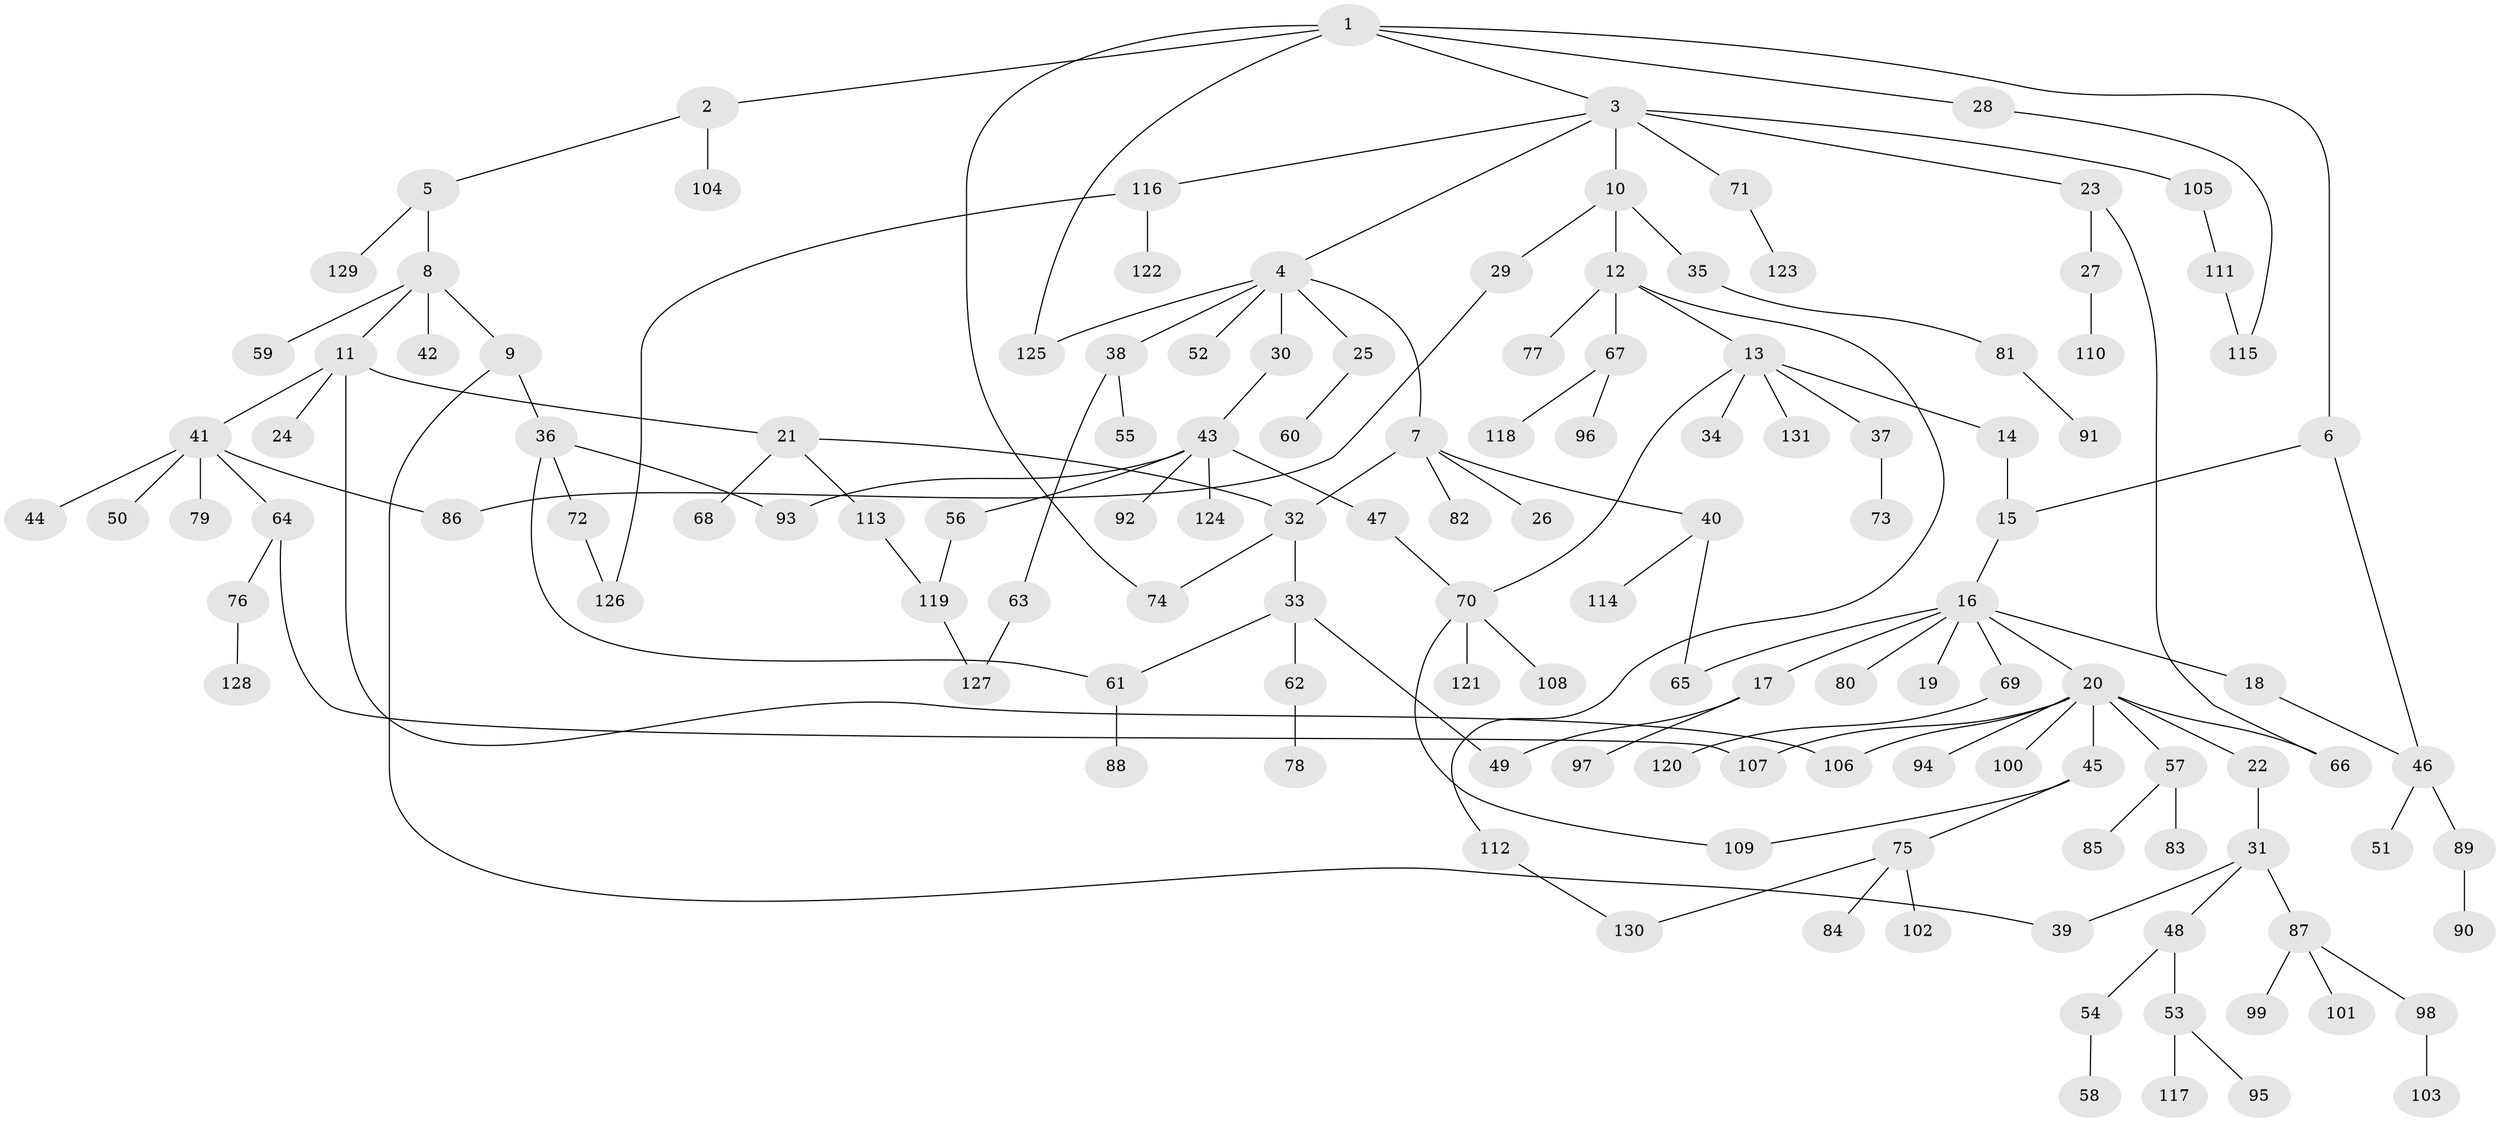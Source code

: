 // coarse degree distribution, {11: 0.01282051282051282, 2: 0.358974358974359, 1: 0.47435897435897434, 4: 0.038461538461538464, 5: 0.038461538461538464, 9: 0.01282051282051282, 6: 0.01282051282051282, 18: 0.01282051282051282, 3: 0.02564102564102564, 12: 0.01282051282051282}
// Generated by graph-tools (version 1.1) at 2025/46/03/04/25 21:46:19]
// undirected, 131 vertices, 151 edges
graph export_dot {
graph [start="1"]
  node [color=gray90,style=filled];
  1;
  2;
  3;
  4;
  5;
  6;
  7;
  8;
  9;
  10;
  11;
  12;
  13;
  14;
  15;
  16;
  17;
  18;
  19;
  20;
  21;
  22;
  23;
  24;
  25;
  26;
  27;
  28;
  29;
  30;
  31;
  32;
  33;
  34;
  35;
  36;
  37;
  38;
  39;
  40;
  41;
  42;
  43;
  44;
  45;
  46;
  47;
  48;
  49;
  50;
  51;
  52;
  53;
  54;
  55;
  56;
  57;
  58;
  59;
  60;
  61;
  62;
  63;
  64;
  65;
  66;
  67;
  68;
  69;
  70;
  71;
  72;
  73;
  74;
  75;
  76;
  77;
  78;
  79;
  80;
  81;
  82;
  83;
  84;
  85;
  86;
  87;
  88;
  89;
  90;
  91;
  92;
  93;
  94;
  95;
  96;
  97;
  98;
  99;
  100;
  101;
  102;
  103;
  104;
  105;
  106;
  107;
  108;
  109;
  110;
  111;
  112;
  113;
  114;
  115;
  116;
  117;
  118;
  119;
  120;
  121;
  122;
  123;
  124;
  125;
  126;
  127;
  128;
  129;
  130;
  131;
  1 -- 2;
  1 -- 3;
  1 -- 6;
  1 -- 28;
  1 -- 125;
  1 -- 74;
  2 -- 5;
  2 -- 104;
  3 -- 4;
  3 -- 10;
  3 -- 23;
  3 -- 71;
  3 -- 105;
  3 -- 116;
  4 -- 7;
  4 -- 25;
  4 -- 30;
  4 -- 38;
  4 -- 52;
  4 -- 125;
  5 -- 8;
  5 -- 129;
  6 -- 46;
  6 -- 15;
  7 -- 26;
  7 -- 32;
  7 -- 40;
  7 -- 82;
  8 -- 9;
  8 -- 11;
  8 -- 42;
  8 -- 59;
  9 -- 36;
  9 -- 39;
  10 -- 12;
  10 -- 29;
  10 -- 35;
  11 -- 21;
  11 -- 24;
  11 -- 41;
  11 -- 106;
  12 -- 13;
  12 -- 67;
  12 -- 77;
  12 -- 112;
  13 -- 14;
  13 -- 34;
  13 -- 37;
  13 -- 70;
  13 -- 131;
  14 -- 15;
  15 -- 16;
  16 -- 17;
  16 -- 18;
  16 -- 19;
  16 -- 20;
  16 -- 69;
  16 -- 80;
  16 -- 65;
  17 -- 49;
  17 -- 97;
  18 -- 46;
  20 -- 22;
  20 -- 45;
  20 -- 57;
  20 -- 66;
  20 -- 94;
  20 -- 100;
  20 -- 106;
  20 -- 107;
  21 -- 68;
  21 -- 113;
  21 -- 32;
  22 -- 31;
  23 -- 27;
  23 -- 66;
  25 -- 60;
  27 -- 110;
  28 -- 115;
  29 -- 86;
  30 -- 43;
  31 -- 39;
  31 -- 48;
  31 -- 87;
  32 -- 33;
  32 -- 74;
  33 -- 61;
  33 -- 62;
  33 -- 49;
  35 -- 81;
  36 -- 72;
  36 -- 93;
  36 -- 61;
  37 -- 73;
  38 -- 55;
  38 -- 63;
  40 -- 65;
  40 -- 114;
  41 -- 44;
  41 -- 50;
  41 -- 64;
  41 -- 79;
  41 -- 86;
  43 -- 47;
  43 -- 56;
  43 -- 92;
  43 -- 93;
  43 -- 124;
  45 -- 75;
  45 -- 109;
  46 -- 51;
  46 -- 89;
  47 -- 70;
  48 -- 53;
  48 -- 54;
  53 -- 95;
  53 -- 117;
  54 -- 58;
  56 -- 119;
  57 -- 83;
  57 -- 85;
  61 -- 88;
  62 -- 78;
  63 -- 127;
  64 -- 76;
  64 -- 107;
  67 -- 96;
  67 -- 118;
  69 -- 120;
  70 -- 108;
  70 -- 121;
  70 -- 109;
  71 -- 123;
  72 -- 126;
  75 -- 84;
  75 -- 102;
  75 -- 130;
  76 -- 128;
  81 -- 91;
  87 -- 98;
  87 -- 99;
  87 -- 101;
  89 -- 90;
  98 -- 103;
  105 -- 111;
  111 -- 115;
  112 -- 130;
  113 -- 119;
  116 -- 122;
  116 -- 126;
  119 -- 127;
}
